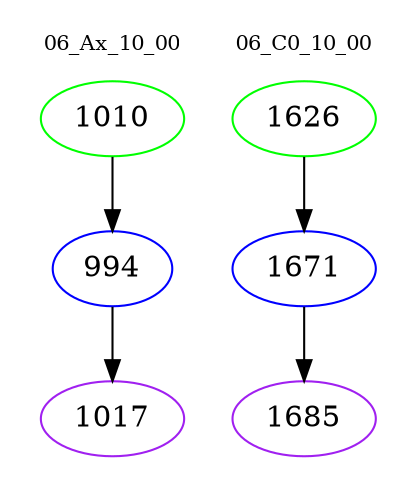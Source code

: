 digraph{
subgraph cluster_0 {
color = white
label = "06_Ax_10_00";
fontsize=10;
T0_1010 [label="1010", color="green"]
T0_1010 -> T0_994 [color="black"]
T0_994 [label="994", color="blue"]
T0_994 -> T0_1017 [color="black"]
T0_1017 [label="1017", color="purple"]
}
subgraph cluster_1 {
color = white
label = "06_C0_10_00";
fontsize=10;
T1_1626 [label="1626", color="green"]
T1_1626 -> T1_1671 [color="black"]
T1_1671 [label="1671", color="blue"]
T1_1671 -> T1_1685 [color="black"]
T1_1685 [label="1685", color="purple"]
}
}
